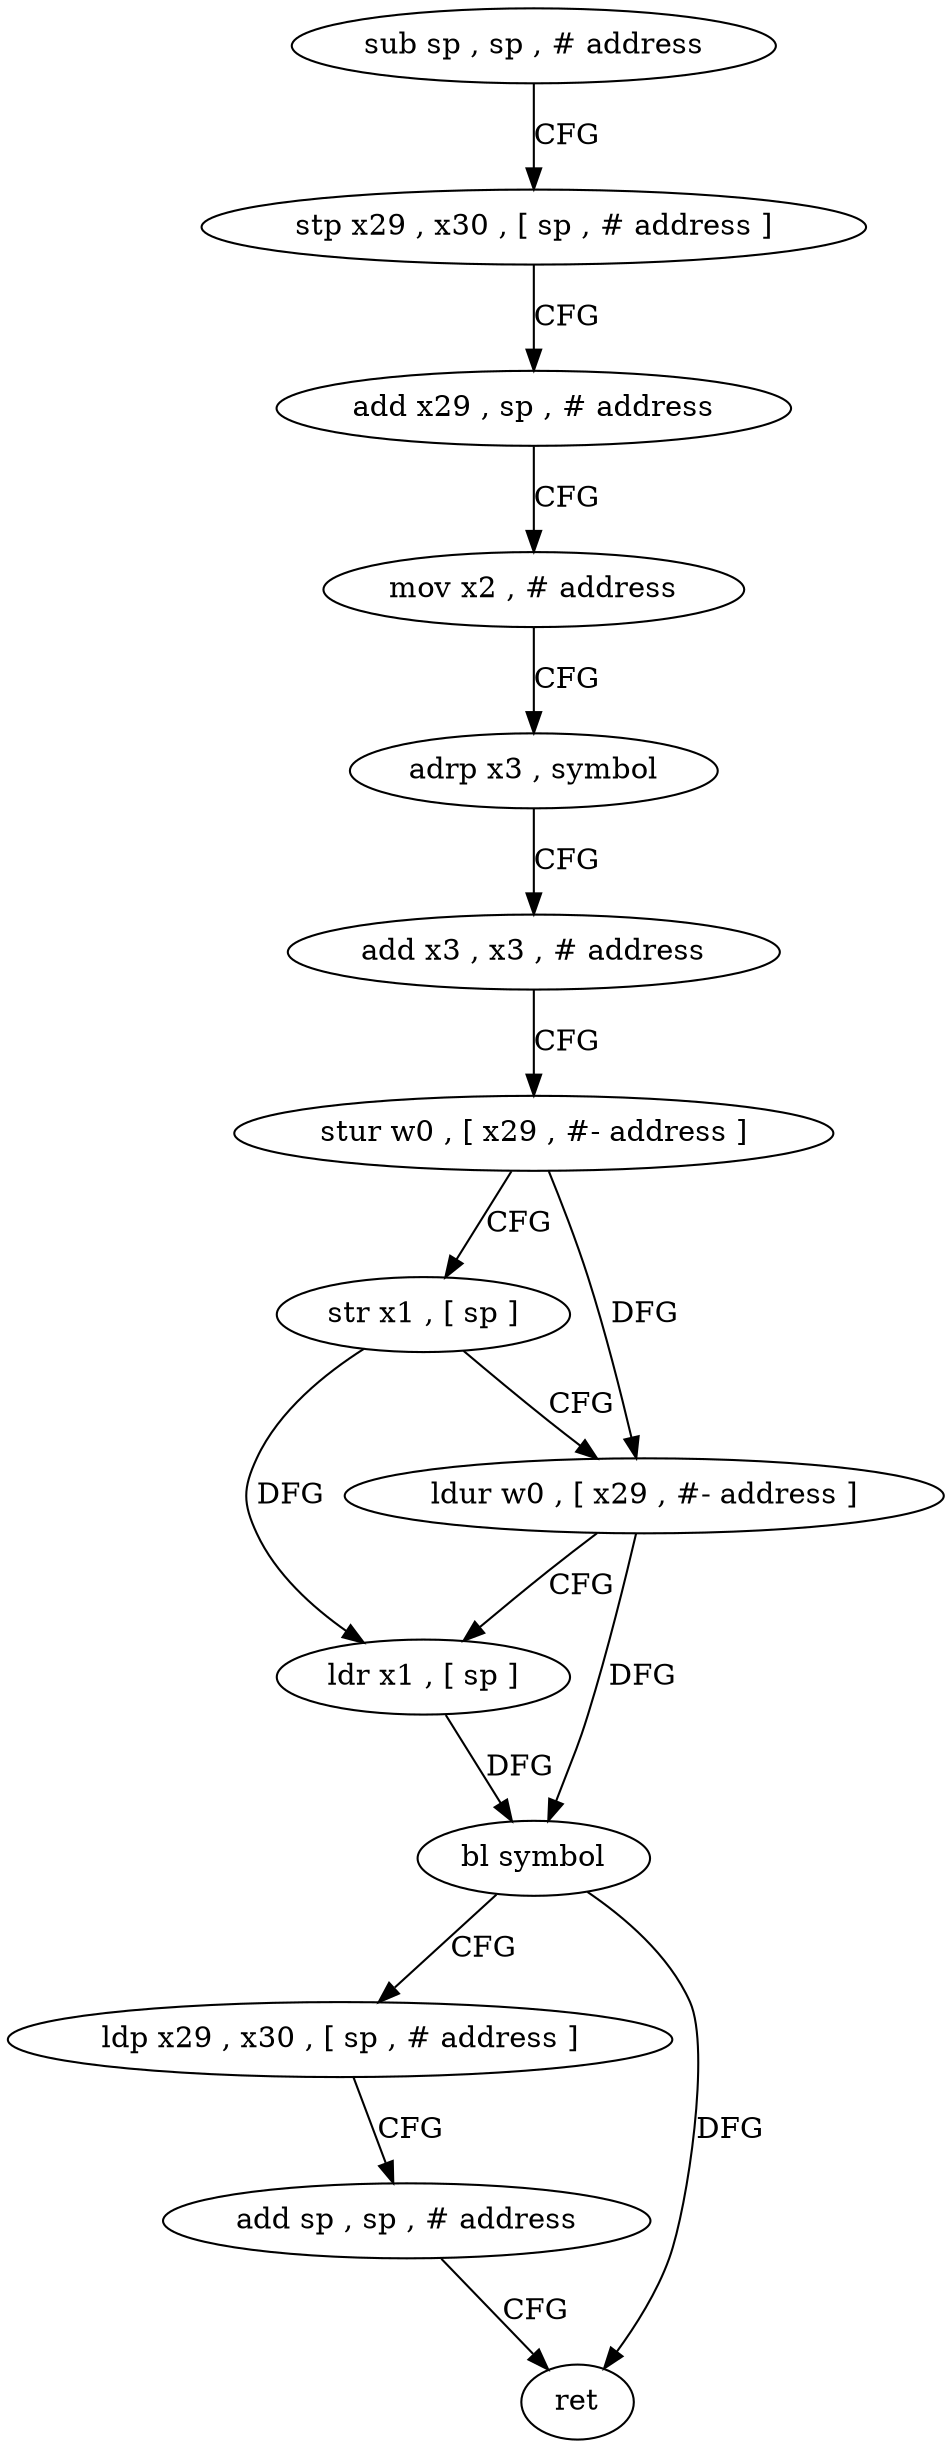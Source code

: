 digraph "func" {
"4219068" [label = "sub sp , sp , # address" ]
"4219072" [label = "stp x29 , x30 , [ sp , # address ]" ]
"4219076" [label = "add x29 , sp , # address" ]
"4219080" [label = "mov x2 , # address" ]
"4219084" [label = "adrp x3 , symbol" ]
"4219088" [label = "add x3 , x3 , # address" ]
"4219092" [label = "stur w0 , [ x29 , #- address ]" ]
"4219096" [label = "str x1 , [ sp ]" ]
"4219100" [label = "ldur w0 , [ x29 , #- address ]" ]
"4219104" [label = "ldr x1 , [ sp ]" ]
"4219108" [label = "bl symbol" ]
"4219112" [label = "ldp x29 , x30 , [ sp , # address ]" ]
"4219116" [label = "add sp , sp , # address" ]
"4219120" [label = "ret" ]
"4219068" -> "4219072" [ label = "CFG" ]
"4219072" -> "4219076" [ label = "CFG" ]
"4219076" -> "4219080" [ label = "CFG" ]
"4219080" -> "4219084" [ label = "CFG" ]
"4219084" -> "4219088" [ label = "CFG" ]
"4219088" -> "4219092" [ label = "CFG" ]
"4219092" -> "4219096" [ label = "CFG" ]
"4219092" -> "4219100" [ label = "DFG" ]
"4219096" -> "4219100" [ label = "CFG" ]
"4219096" -> "4219104" [ label = "DFG" ]
"4219100" -> "4219104" [ label = "CFG" ]
"4219100" -> "4219108" [ label = "DFG" ]
"4219104" -> "4219108" [ label = "DFG" ]
"4219108" -> "4219112" [ label = "CFG" ]
"4219108" -> "4219120" [ label = "DFG" ]
"4219112" -> "4219116" [ label = "CFG" ]
"4219116" -> "4219120" [ label = "CFG" ]
}
